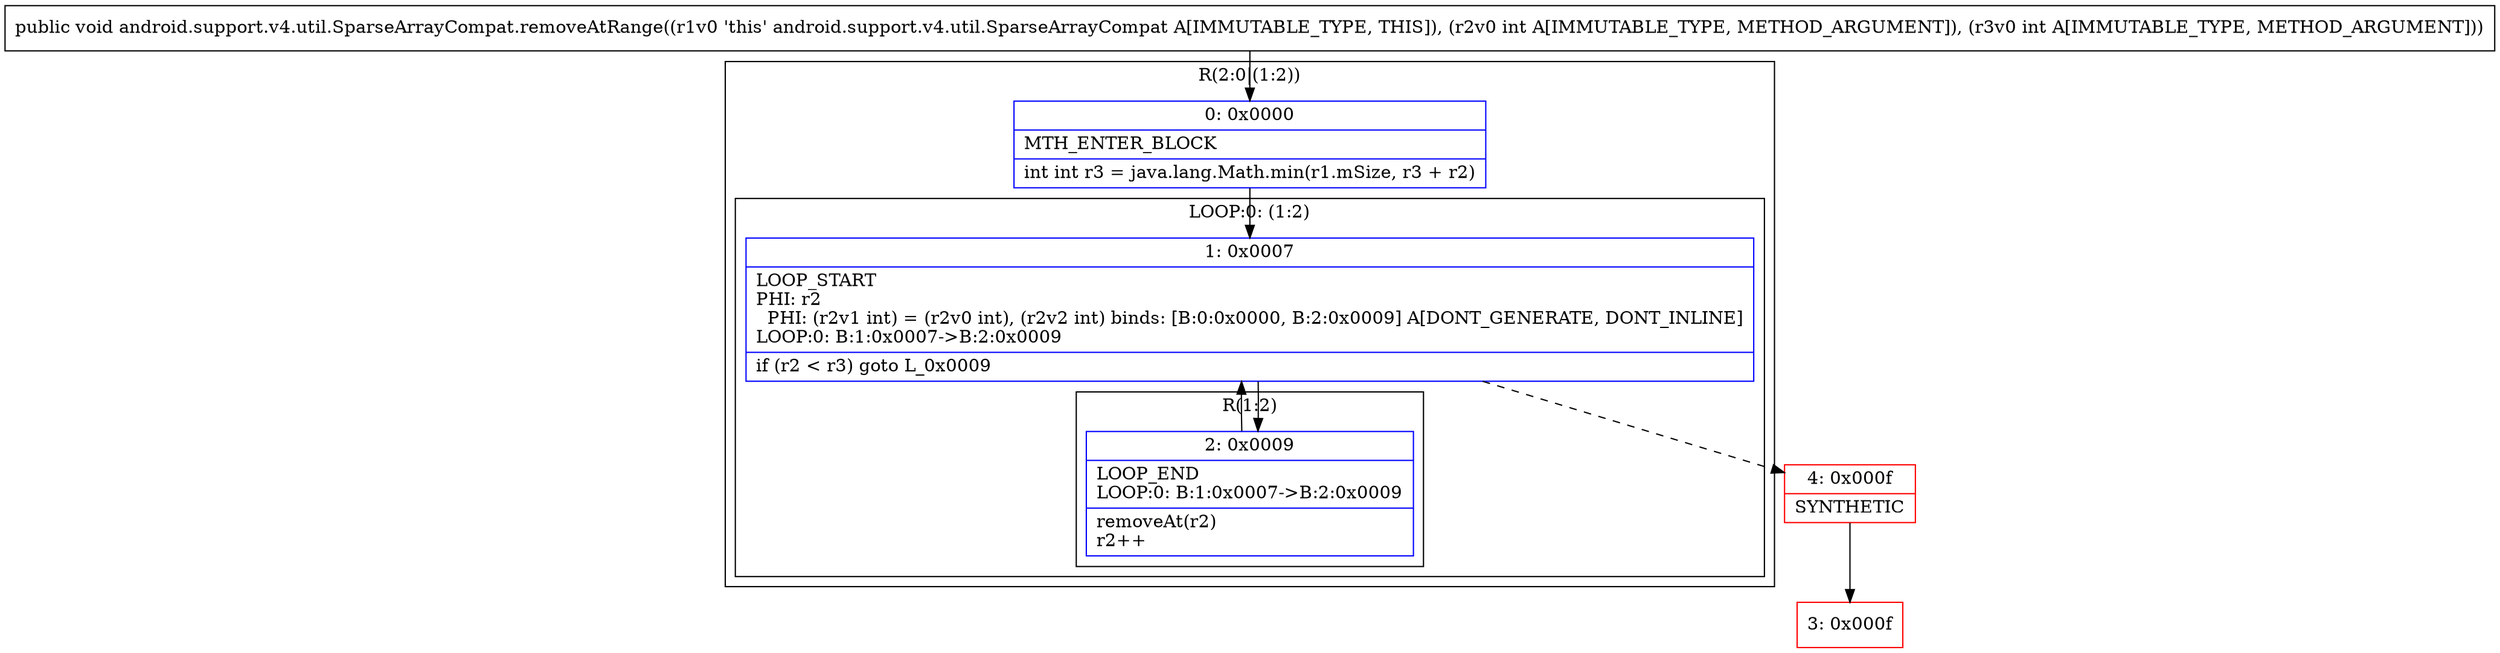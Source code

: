 digraph "CFG forandroid.support.v4.util.SparseArrayCompat.removeAtRange(II)V" {
subgraph cluster_Region_136374113 {
label = "R(2:0|(1:2))";
node [shape=record,color=blue];
Node_0 [shape=record,label="{0\:\ 0x0000|MTH_ENTER_BLOCK\l|int int r3 = java.lang.Math.min(r1.mSize, r3 + r2)\l}"];
subgraph cluster_LoopRegion_740106124 {
label = "LOOP:0: (1:2)";
node [shape=record,color=blue];
Node_1 [shape=record,label="{1\:\ 0x0007|LOOP_START\lPHI: r2 \l  PHI: (r2v1 int) = (r2v0 int), (r2v2 int) binds: [B:0:0x0000, B:2:0x0009] A[DONT_GENERATE, DONT_INLINE]\lLOOP:0: B:1:0x0007\-\>B:2:0x0009\l|if (r2 \< r3) goto L_0x0009\l}"];
subgraph cluster_Region_4011449 {
label = "R(1:2)";
node [shape=record,color=blue];
Node_2 [shape=record,label="{2\:\ 0x0009|LOOP_END\lLOOP:0: B:1:0x0007\-\>B:2:0x0009\l|removeAt(r2)\lr2++\l}"];
}
}
}
Node_3 [shape=record,color=red,label="{3\:\ 0x000f}"];
Node_4 [shape=record,color=red,label="{4\:\ 0x000f|SYNTHETIC\l}"];
MethodNode[shape=record,label="{public void android.support.v4.util.SparseArrayCompat.removeAtRange((r1v0 'this' android.support.v4.util.SparseArrayCompat A[IMMUTABLE_TYPE, THIS]), (r2v0 int A[IMMUTABLE_TYPE, METHOD_ARGUMENT]), (r3v0 int A[IMMUTABLE_TYPE, METHOD_ARGUMENT])) }"];
MethodNode -> Node_0;
Node_0 -> Node_1;
Node_1 -> Node_2;
Node_1 -> Node_4[style=dashed];
Node_2 -> Node_1;
Node_4 -> Node_3;
}

